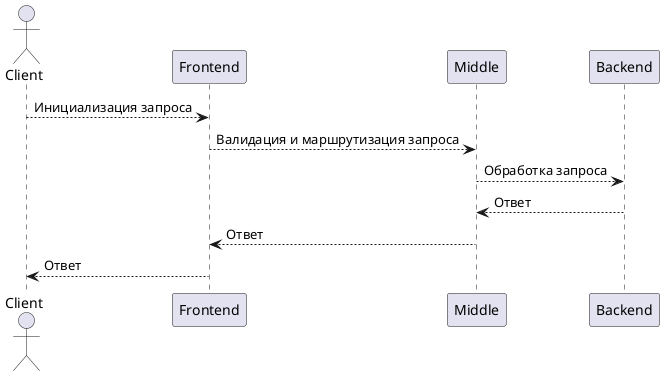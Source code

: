 @startuml
actor Client
Client --> "Frontend" : Инициализация запроса
"Frontend" --> "Middle" : Валидация и маршрутизация запроса
"Middle" --> "Backend" : Обработка запроса
"Backend" --> "Middle" : Ответ
"Middle" --> "Frontend" : Ответ
"Frontend" --> "Client" : Ответ
@enduml